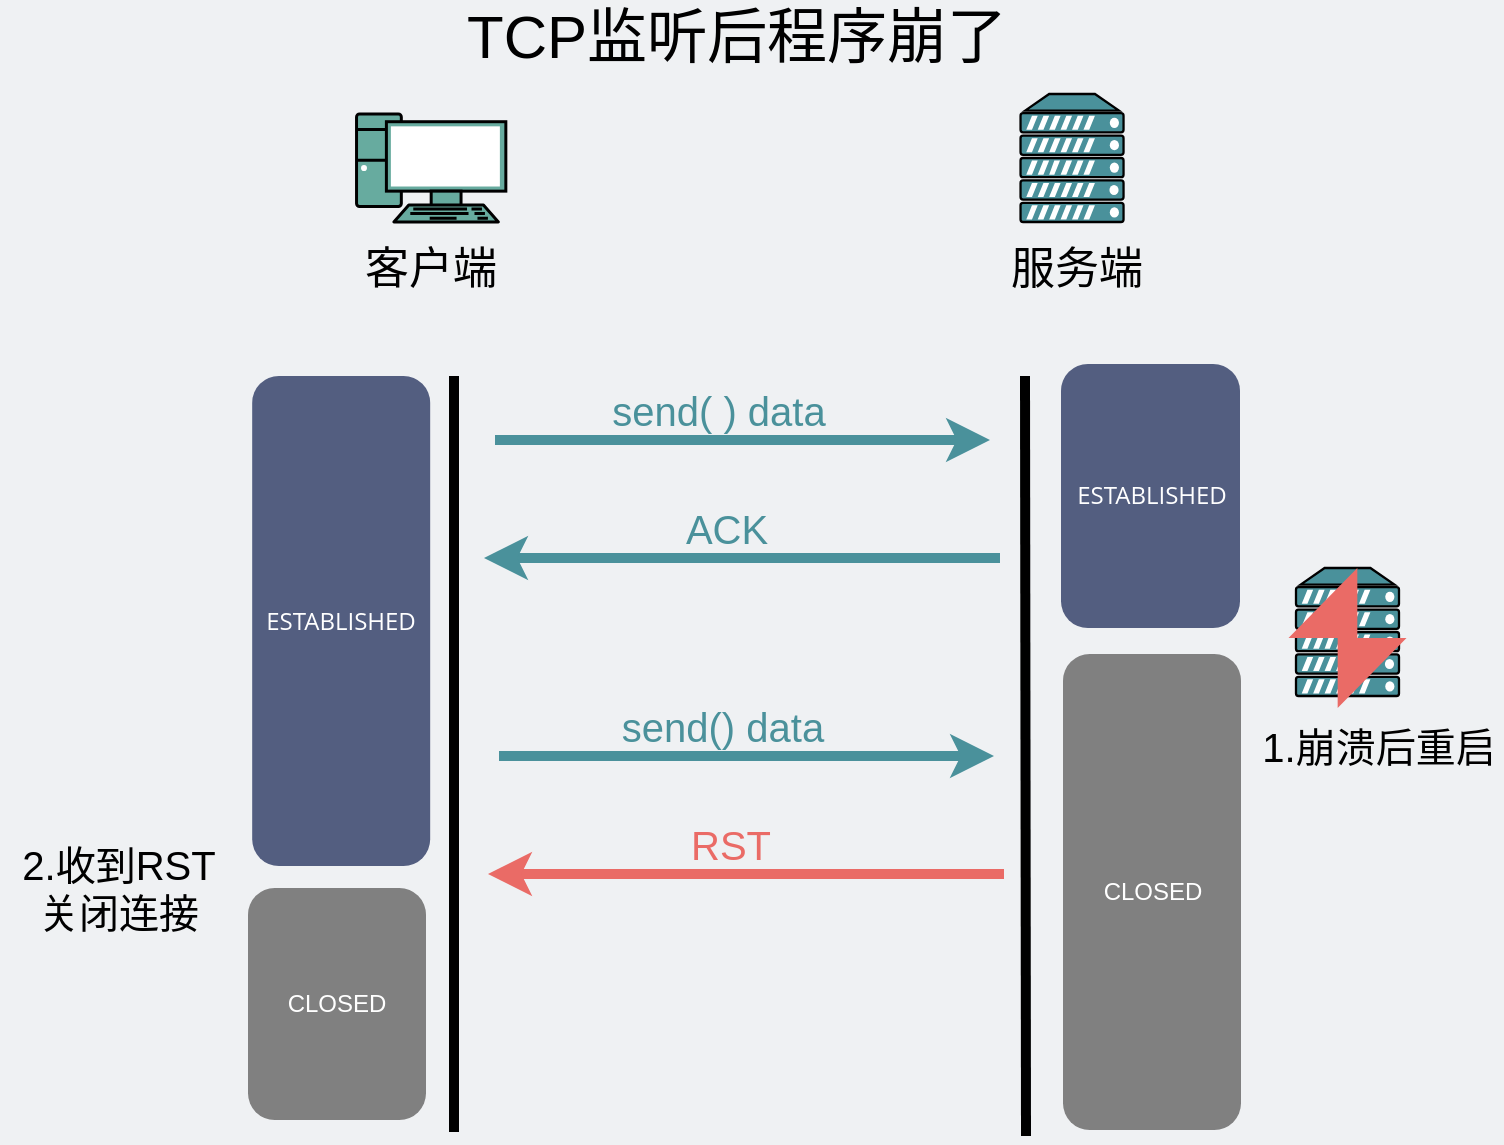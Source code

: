 <mxfile version="15.0.2" type="github">
  <diagram id="3228e29e-7158-1315-38df-8450db1d8a1d" name="Page-1">
    <mxGraphModel dx="730" dy="348" grid="0" gridSize="10" guides="1" tooltips="1" connect="1" arrows="1" fold="1" page="1" pageScale="1" pageWidth="800" pageHeight="620" background="#EFF1F3" math="0" shadow="0">
      <root>
        <mxCell id="0" />
        <mxCell id="1" parent="0" />
        <mxCell id="_KJd5dzx4qh3lxpyMWcO-2" value="" style="fontColor=#0066CC;verticalAlign=top;verticalLabelPosition=bottom;labelPosition=center;align=center;html=1;outlineConnect=0;gradientColor=none;gradientDirection=north;strokeWidth=2;shape=mxgraph.networks.pc;fillColor=#67AB9F;fontSize=30;" parent="1" vertex="1">
          <mxGeometry x="200.27" y="697" width="74.65" height="54" as="geometry" />
        </mxCell>
        <mxCell id="T-5VQnCJckOgUX1Wp16H-28" value="客户端" style="text;html=1;strokeColor=none;fillColor=none;align=center;verticalAlign=middle;whiteSpace=wrap;rounded=0;fontSize=22;" parent="1" vertex="1">
          <mxGeometry x="148.09" y="765" width="179" height="20" as="geometry" />
        </mxCell>
        <mxCell id="aH1-eks404bDhsACtXEq-2" value="" style="fontColor=#0066CC;verticalAlign=top;verticalLabelPosition=bottom;labelPosition=center;align=center;html=1;outlineConnect=0;gradientColor=none;gradientDirection=north;strokeWidth=2;shape=mxgraph.networks.server;fillColor=#4A919B;" parent="1" vertex="1">
          <mxGeometry x="532.27" y="687" width="51.5" height="64" as="geometry" />
        </mxCell>
        <mxCell id="aH1-eks404bDhsACtXEq-3" value="服务端" style="text;html=1;strokeColor=none;fillColor=none;align=center;verticalAlign=middle;whiteSpace=wrap;rounded=0;fontSize=22;" parent="1" vertex="1">
          <mxGeometry x="471.27" y="765" width="179" height="20" as="geometry" />
        </mxCell>
        <mxCell id="aH1-eks404bDhsACtXEq-4" value="&lt;font style=&quot;font-size: 30px&quot;&gt;TCP监听后程序崩了&lt;/font&gt;" style="text;html=1;strokeColor=none;fillColor=none;align=center;verticalAlign=middle;whiteSpace=wrap;rounded=0;" parent="1" vertex="1">
          <mxGeometry x="192.5" y="644" width="395" height="28" as="geometry" />
        </mxCell>
        <mxCell id="aH1-eks404bDhsACtXEq-7" value="" style="endArrow=none;html=1;strokeWidth=5;" parent="1" edge="1">
          <mxGeometry width="50" height="50" relative="1" as="geometry">
            <mxPoint x="249" y="1206" as="sourcePoint" />
            <mxPoint x="249" y="828" as="targetPoint" />
          </mxGeometry>
        </mxCell>
        <mxCell id="aH1-eks404bDhsACtXEq-10" value="" style="endArrow=classic;html=1;strokeWidth=5;fontSize=20;strokeColor=#4A919B;" parent="1" edge="1">
          <mxGeometry width="50" height="50" relative="1" as="geometry">
            <mxPoint x="269.5" y="860" as="sourcePoint" />
            <mxPoint x="517" y="860" as="targetPoint" />
          </mxGeometry>
        </mxCell>
        <mxCell id="aH1-eks404bDhsACtXEq-11" value="send( ) data" style="text;html=1;fillColor=none;align=center;verticalAlign=middle;whiteSpace=wrap;rounded=0;fontSize=20;fontColor=#4A919B;" parent="1" vertex="1">
          <mxGeometry x="308" y="834" width="146.5" height="21" as="geometry" />
        </mxCell>
        <mxCell id="aH1-eks404bDhsACtXEq-12" value="" style="endArrow=none;html=1;strokeWidth=5;startArrow=classic;startFill=1;endFill=0;fontColor=#4A919B;strokeColor=#4A919B;" parent="1" edge="1">
          <mxGeometry width="50" height="50" relative="1" as="geometry">
            <mxPoint x="264" y="919" as="sourcePoint" />
            <mxPoint x="522" y="919" as="targetPoint" />
          </mxGeometry>
        </mxCell>
        <mxCell id="aH1-eks404bDhsACtXEq-17" value="&lt;span style=&quot;font-family: &amp;quot;open sans&amp;quot; , &amp;quot;clear sans&amp;quot; , &amp;quot;helvetica neue&amp;quot; , &amp;quot;helvetica&amp;quot; , &amp;quot;arial&amp;quot; , sans-serif&quot;&gt;&lt;font style=&quot;font-size: 12px&quot;&gt;ESTABLISHED&lt;/font&gt;&lt;/span&gt;" style="rounded=1;whiteSpace=wrap;html=1;dashed=1;strokeWidth=3;strokeColor=none;fillColor=#535E80;fontColor=#FFFFFF;" parent="1" vertex="1">
          <mxGeometry x="552.5" y="822" width="89.5" height="132" as="geometry" />
        </mxCell>
        <mxCell id="aH1-eks404bDhsACtXEq-22" value="ACK" style="text;html=1;strokeColor=none;fillColor=none;align=center;verticalAlign=middle;whiteSpace=wrap;rounded=0;fontSize=20;rotation=0;fontColor=#4A919B;" parent="1" vertex="1">
          <mxGeometry x="342" y="888" width="87" height="32" as="geometry" />
        </mxCell>
        <mxCell id="YXoqQ_mGJv7HDvLP6CB5-1" value="" style="endArrow=none;html=1;strokeWidth=5;" parent="1" edge="1">
          <mxGeometry width="50" height="50" relative="1" as="geometry">
            <mxPoint x="535" y="1208" as="sourcePoint" />
            <mxPoint x="534.5" y="828" as="targetPoint" />
          </mxGeometry>
        </mxCell>
        <mxCell id="CZwPZS3a3ZRwMsVz8uld-6" value="&lt;font color=&quot;#ffffff&quot;&gt;CLOSED&lt;/font&gt;" style="rounded=1;whiteSpace=wrap;html=1;strokeWidth=3;strokeColor=none;fillColor=#808080;" parent="1" vertex="1">
          <mxGeometry x="553.5" y="967" width="89" height="238" as="geometry" />
        </mxCell>
        <mxCell id="620c4s5pLBTuJ2dwkKwi-3" value="&lt;span style=&quot;font-family: &amp;#34;open sans&amp;#34; , &amp;#34;clear sans&amp;#34; , &amp;#34;helvetica neue&amp;#34; , &amp;#34;helvetica&amp;#34; , &amp;#34;arial&amp;#34; , sans-serif&quot;&gt;&lt;font style=&quot;font-size: 12px&quot;&gt;ESTABLISHED&lt;br&gt;&lt;/font&gt;&lt;/span&gt;" style="rounded=1;whiteSpace=wrap;html=1;dashed=1;strokeWidth=3;fillColor=#535E80;strokeColor=none;fontColor=#FFFFFF;" parent="1" vertex="1">
          <mxGeometry x="148.09" y="828" width="89" height="245" as="geometry" />
        </mxCell>
        <mxCell id="RZoSx3gHirty8Vm16f_1-15" value="" style="fontColor=#0066CC;verticalAlign=top;verticalLabelPosition=bottom;labelPosition=center;align=center;html=1;outlineConnect=0;gradientColor=none;gradientDirection=north;strokeWidth=2;shape=mxgraph.networks.server;fillColor=#4A919B;" vertex="1" parent="1">
          <mxGeometry x="670" y="924" width="51.5" height="64" as="geometry" />
        </mxCell>
        <mxCell id="RZoSx3gHirty8Vm16f_1-16" value="" style="html=1;verticalLabelPosition=bottom;align=center;labelBackgroundColor=#ffffff;verticalAlign=top;strokeWidth=2;shadow=0;dashed=0;shape=mxgraph.ios7.icons.flash;strokeColor=none;fillColor=#EA6B66;" vertex="1" parent="1">
          <mxGeometry x="666.25" y="924" width="59" height="70" as="geometry" />
        </mxCell>
        <mxCell id="RZoSx3gHirty8Vm16f_1-17" value="&lt;font style=&quot;font-size: 20px&quot;&gt;1.崩溃后重启&lt;/font&gt;" style="text;html=1;strokeColor=none;fillColor=none;align=center;verticalAlign=middle;whiteSpace=wrap;rounded=0;" vertex="1" parent="1">
          <mxGeometry x="650.27" y="996" width="122.73" height="33" as="geometry" />
        </mxCell>
        <mxCell id="RZoSx3gHirty8Vm16f_1-18" value="" style="endArrow=classic;html=1;strokeWidth=5;fontSize=20;fontColor=#4A919B;strokeColor=#4A919B;" edge="1" parent="1">
          <mxGeometry width="50" height="50" relative="1" as="geometry">
            <mxPoint x="271.5" y="1018" as="sourcePoint" />
            <mxPoint x="519" y="1018" as="targetPoint" />
          </mxGeometry>
        </mxCell>
        <mxCell id="RZoSx3gHirty8Vm16f_1-19" value="send() data" style="text;html=1;strokeColor=none;fillColor=none;align=center;verticalAlign=middle;whiteSpace=wrap;rounded=0;fontSize=20;fontColor=#4A919B;" vertex="1" parent="1">
          <mxGeometry x="310" y="992" width="146.5" height="21" as="geometry" />
        </mxCell>
        <mxCell id="RZoSx3gHirty8Vm16f_1-20" value="" style="endArrow=none;html=1;strokeWidth=5;startArrow=classic;startFill=1;endFill=0;fontColor=#4A919B;strokeColor=#EA6B66;" edge="1" parent="1">
          <mxGeometry width="50" height="50" relative="1" as="geometry">
            <mxPoint x="266" y="1077" as="sourcePoint" />
            <mxPoint x="524" y="1077" as="targetPoint" />
          </mxGeometry>
        </mxCell>
        <mxCell id="RZoSx3gHirty8Vm16f_1-21" value="RST" style="text;html=1;strokeColor=none;fillColor=none;align=center;verticalAlign=middle;whiteSpace=wrap;rounded=0;fontSize=20;rotation=0;fontColor=#EA6B66;" vertex="1" parent="1">
          <mxGeometry x="344" y="1046" width="87" height="32" as="geometry" />
        </mxCell>
        <mxCell id="RZoSx3gHirty8Vm16f_1-22" value="&lt;font color=&quot;#ffffff&quot;&gt;CLOSED&lt;/font&gt;" style="rounded=1;whiteSpace=wrap;html=1;strokeWidth=3;strokeColor=none;fillColor=#808080;" vertex="1" parent="1">
          <mxGeometry x="146" y="1084" width="89" height="116" as="geometry" />
        </mxCell>
        <mxCell id="RZoSx3gHirty8Vm16f_1-23" value="&lt;font style=&quot;font-size: 20px&quot;&gt;2.收到RST&lt;br&gt;关闭连接&lt;br&gt;&lt;/font&gt;" style="text;html=1;strokeColor=none;fillColor=none;align=center;verticalAlign=middle;whiteSpace=wrap;rounded=0;" vertex="1" parent="1">
          <mxGeometry x="22" y="1067" width="119" height="33" as="geometry" />
        </mxCell>
      </root>
    </mxGraphModel>
  </diagram>
</mxfile>
